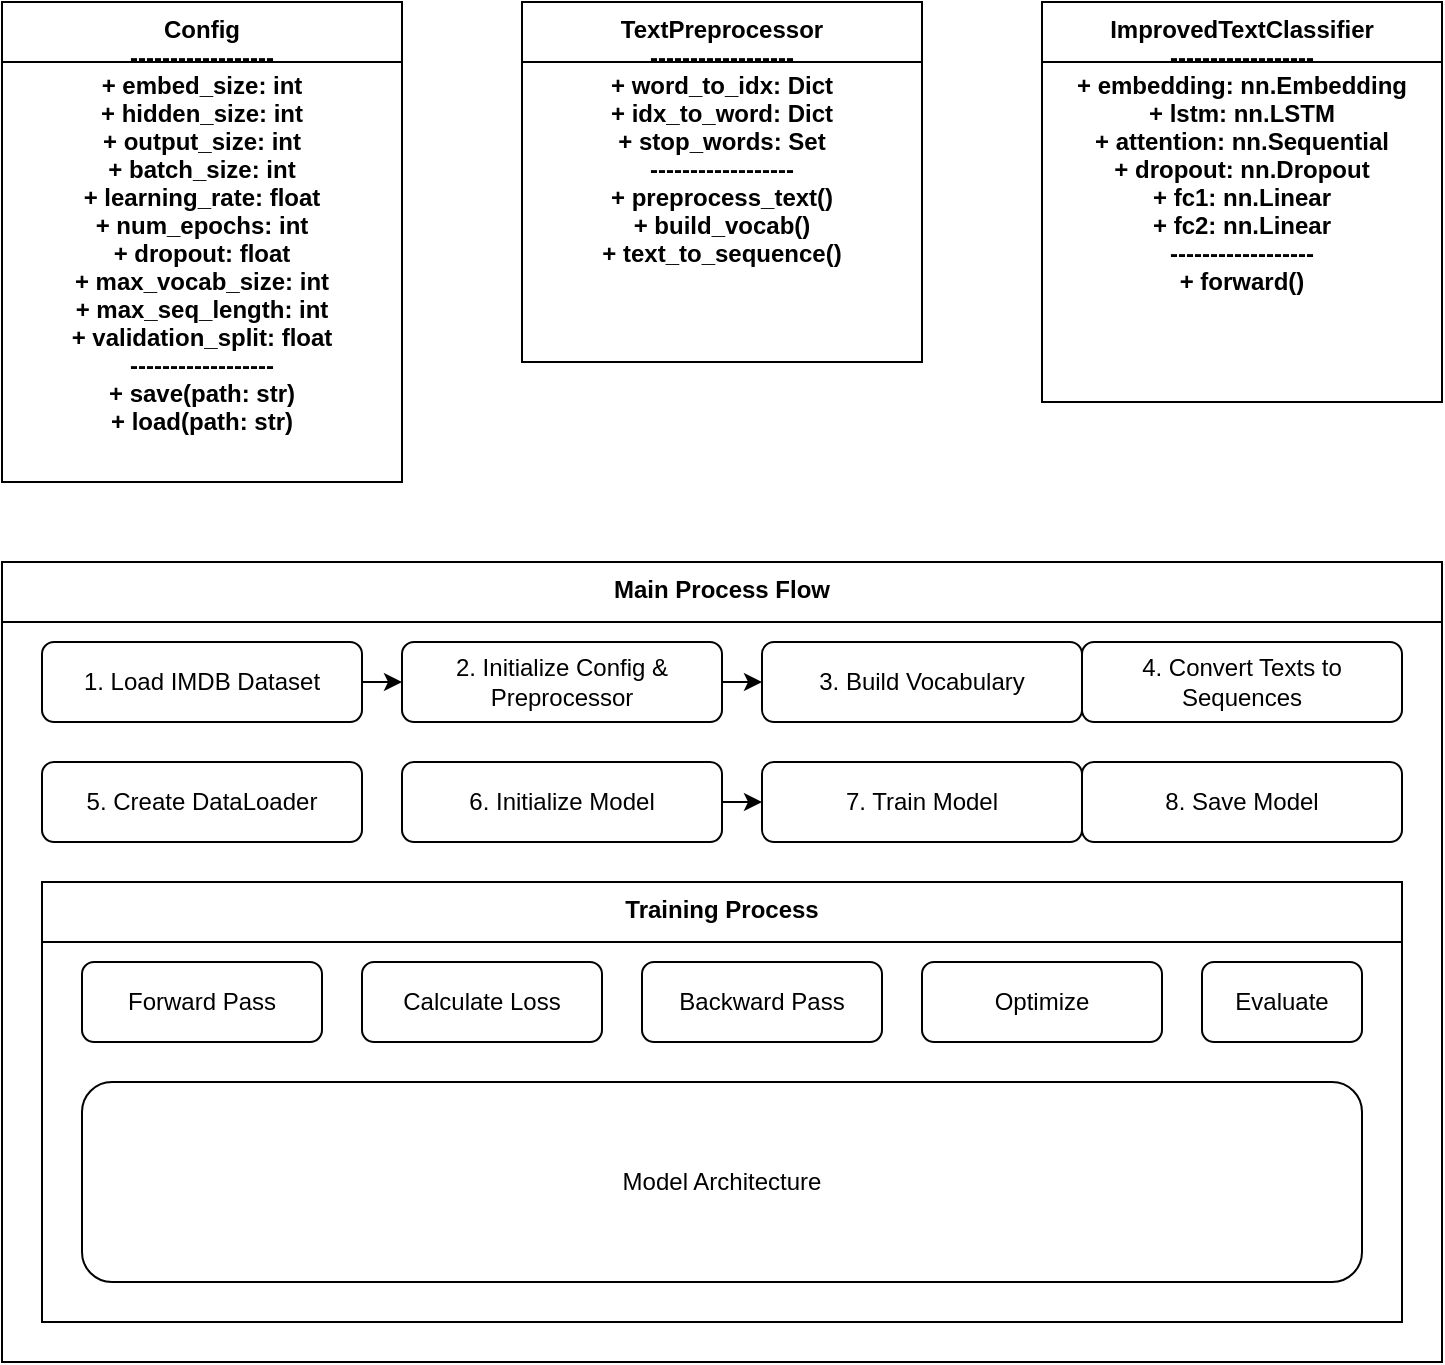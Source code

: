 <mxfile version="26.1.0">
  <diagram id="sentiment_analysis_system" name="Sentiment Analysis System">
    <mxGraphModel dx="1026" dy="577" grid="1" gridSize="10" guides="1" tooltips="1" connect="1" arrows="1" fold="1" page="1" pageScale="1" pageWidth="1100" pageHeight="850" background="#ffffff" math="0" shadow="0">
      <root>
        <mxCell id="0" />
        <mxCell id="1" parent="0" />
        <mxCell id="config_class" value="Config&#xa;------------------&#xa;+ embed_size: int&#xa;+ hidden_size: int&#xa;+ output_size: int&#xa;+ batch_size: int&#xa;+ learning_rate: float&#xa;+ num_epochs: int&#xa;+ dropout: float&#xa;+ max_vocab_size: int&#xa;+ max_seq_length: int&#xa;+ validation_split: float&#xa;------------------&#xa;+ save(path: str)&#xa;+ load(path: str)" style="swimlane;fontStyle=1;align=center;verticalAlign=top;childLayout=stackLayout;horizontal=1;startSize=30;horizontalStack=0;resizeParent=1;resizeParentMax=0;resizeLast=0;collapsible=1;marginBottom=0;" parent="1" vertex="1">
          <mxGeometry x="40" y="40" width="200" height="240" as="geometry" />
        </mxCell>
        <mxCell id="preprocessor_class" value="TextPreprocessor&#xa;------------------&#xa;+ word_to_idx: Dict&#xa;+ idx_to_word: Dict&#xa;+ stop_words: Set&#xa;------------------&#xa;+ preprocess_text()&#xa;+ build_vocab()&#xa;+ text_to_sequence()" style="swimlane;fontStyle=1;align=center;verticalAlign=top;childLayout=stackLayout;horizontal=1;startSize=30;horizontalStack=0;resizeParent=1;resizeParentMax=0;resizeLast=0;collapsible=1;marginBottom=0;" parent="1" vertex="1">
          <mxGeometry x="300" y="40" width="200" height="180" as="geometry" />
        </mxCell>
        <mxCell id="classifier_class" value="ImprovedTextClassifier&#xa;------------------&#xa;+ embedding: nn.Embedding&#xa;+ lstm: nn.LSTM&#xa;+ attention: nn.Sequential&#xa;+ dropout: nn.Dropout&#xa;+ fc1: nn.Linear&#xa;+ fc2: nn.Linear&#xa;------------------&#xa;+ forward()" style="swimlane;fontStyle=1;align=center;verticalAlign=top;childLayout=stackLayout;horizontal=1;startSize=30;horizontalStack=0;resizeParent=1;resizeParentMax=0;resizeLast=0;collapsible=1;marginBottom=0;" parent="1" vertex="1">
          <mxGeometry x="560" y="40" width="200" height="200" as="geometry" />
        </mxCell>
        <mxCell id="process_flow" value="Main Process Flow" style="swimlane;fontStyle=1;align=center;verticalAlign=top;childLayout=stackLayout;horizontal=1;startSize=30;horizontalStack=0;resizeParent=1;resizeParentMax=0;resizeLast=0;collapsible=1;marginBottom=0;" parent="1" vertex="1">
          <mxGeometry x="40" y="320" width="720" height="400" as="geometry" />
        </mxCell>
        <mxCell id="step1" value="1. Load IMDB Dataset" style="rounded=1;whiteSpace=wrap;html=1;" parent="process_flow" vertex="1">
          <mxGeometry x="20" y="40" width="160" height="40" as="geometry" />
        </mxCell>
        <mxCell id="step2" value="2. Initialize Config &amp; Preprocessor" style="rounded=1;whiteSpace=wrap;html=1;" parent="process_flow" vertex="1">
          <mxGeometry x="200" y="40" width="160" height="40" as="geometry" />
        </mxCell>
        <mxCell id="step3" value="3. Build Vocabulary" style="rounded=1;whiteSpace=wrap;html=1;" parent="process_flow" vertex="1">
          <mxGeometry x="380" y="40" width="160" height="40" as="geometry" />
        </mxCell>
        <mxCell id="step4" value="4. Convert Texts to Sequences" style="rounded=1;whiteSpace=wrap;html=1;" parent="process_flow" vertex="1">
          <mxGeometry x="540" y="40" width="160" height="40" as="geometry" />
        </mxCell>
        <mxCell id="step5" value="5. Create DataLoader" style="rounded=1;whiteSpace=wrap;html=1;" parent="process_flow" vertex="1">
          <mxGeometry x="20" y="100" width="160" height="40" as="geometry" />
        </mxCell>
        <mxCell id="step6" value="6. Initialize Model" style="rounded=1;whiteSpace=wrap;html=1;" parent="process_flow" vertex="1">
          <mxGeometry x="200" y="100" width="160" height="40" as="geometry" />
        </mxCell>
        <mxCell id="step7" value="7. Train Model" style="rounded=1;whiteSpace=wrap;html=1;" parent="process_flow" vertex="1">
          <mxGeometry x="380" y="100" width="160" height="40" as="geometry" />
        </mxCell>
        <mxCell id="step8" value="8. Save Model" style="rounded=1;whiteSpace=wrap;html=1;" parent="process_flow" vertex="1">
          <mxGeometry x="540" y="100" width="160" height="40" as="geometry" />
        </mxCell>
        <mxCell id="training_process" value="Training Process" style="swimlane;fontStyle=1;align=center;verticalAlign=top;childLayout=stackLayout;horizontal=1;startSize=30;horizontalStack=0;resizeParent=1;resizeParentMax=0;resizeLast=0;collapsible=1;marginBottom=0;" parent="process_flow" vertex="1">
          <mxGeometry x="20" y="160" width="680" height="220" as="geometry" />
        </mxCell>
        <mxCell id="train_step1" value="Forward Pass" style="rounded=1;whiteSpace=wrap;html=1;" parent="training_process" vertex="1">
          <mxGeometry x="20" y="40" width="120" height="40" as="geometry" />
        </mxCell>
        <mxCell id="train_step2" value="Calculate Loss" style="rounded=1;whiteSpace=wrap;html=1;" parent="training_process" vertex="1">
          <mxGeometry x="160" y="40" width="120" height="40" as="geometry" />
        </mxCell>
        <mxCell id="train_step3" value="Backward Pass" style="rounded=1;whiteSpace=wrap;html=1;" parent="training_process" vertex="1">
          <mxGeometry x="300" y="40" width="120" height="40" as="geometry" />
        </mxCell>
        <mxCell id="train_step4" value="Optimize" style="rounded=1;whiteSpace=wrap;html=1;" parent="training_process" vertex="1">
          <mxGeometry x="440" y="40" width="120" height="40" as="geometry" />
        </mxCell>
        <mxCell id="train_step5" value="Evaluate" style="rounded=1;whiteSpace=wrap;html=1;" parent="training_process" vertex="1">
          <mxGeometry x="580" y="40" width="80" height="40" as="geometry" />
        </mxCell>
        <mxCell id="model_arch" value="Model Architecture" style="rounded=1;whiteSpace=wrap;html=1;" parent="training_process" vertex="1">
          <mxGeometry x="20" y="100" width="640" height="100" as="geometry" />
        </mxCell>
        <mxCell id="conn1" value="" style="endArrow=classic;html=1;exitX=1;exitY=0.5;entryX=0;entryY=0.5;" parent="1" source="step1" target="step2" edge="1">
          <mxGeometry width="50" height="50" relative="1" as="geometry" />
        </mxCell>
        <mxCell id="conn2" value="" style="endArrow=classic;html=1;exitX=1;exitY=0.5;entryX=0;entryY=0.5;" parent="1" source="step2" target="step3" edge="1">
          <mxGeometry width="50" height="50" relative="1" as="geometry" />
        </mxCell>
        <mxCell id="conn3" value="" style="endArrow=classic;html=1;exitX=1;exitY=0.5;entryX=0;entryY=0.5;" parent="1" source="step3" target="step4" edge="1">
          <mxGeometry width="50" height="50" relative="1" as="geometry" />
        </mxCell>
        <mxCell id="conn5" value="" style="endArrow=classic;html=1;exitX=1;exitY=0.5;entryX=0;entryY=0.5;" parent="1" source="step6" target="step7" edge="1">
          <mxGeometry width="50" height="50" relative="1" as="geometry" />
        </mxCell>
        <mxCell id="conn6" value="" style="endArrow=classic;html=1;exitX=1;exitY=0.5;entryX=0;entryY=0.5;" parent="1" source="step7" target="step8" edge="1">
          <mxGeometry width="50" height="50" relative="1" as="geometry" />
        </mxCell>
      </root>
    </mxGraphModel>
  </diagram>
</mxfile>

